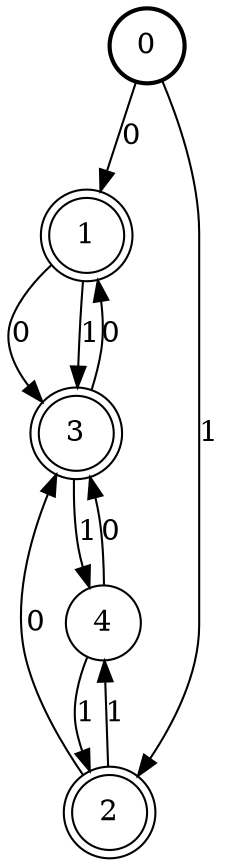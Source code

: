 digraph Automat {
    node [shape = circle];
    0 [style = "bold"];
    0 -> 1 [label = "0"];
    0 -> 2 [label = "1"];
    1 [peripheries=2]
    1 -> 3 [label = "0"];
    1 -> 3 [label = "1"];
    2 [peripheries=2]
    2 -> 3 [label = "0"];
    2 -> 4 [label = "1"];
    3 [peripheries=2]
    3 -> 1 [label = "0"];
    3 -> 4 [label = "1"];
    4 -> 3 [label = "0"];
    4 -> 2 [label = "1"];
}
